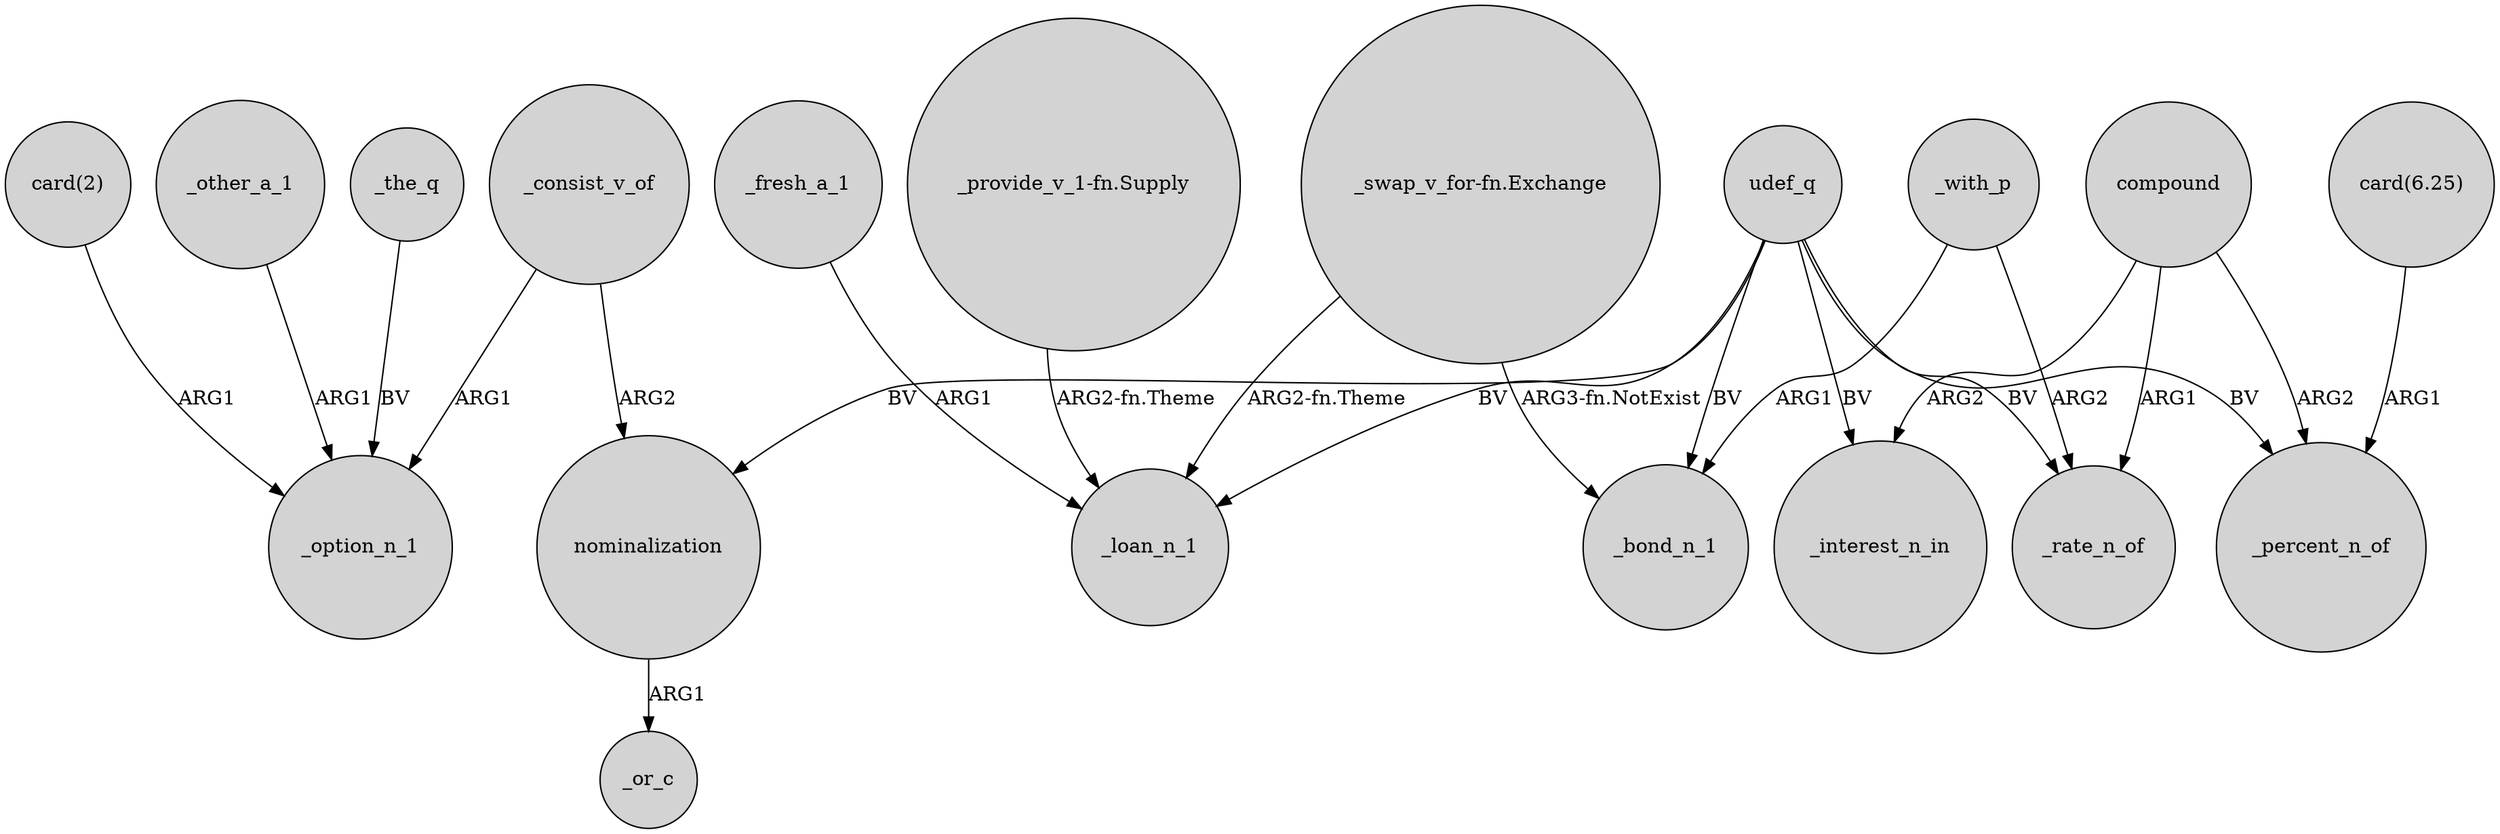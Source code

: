 digraph {
	node [shape=circle style=filled]
	_consist_v_of -> _option_n_1 [label=ARG1]
	_the_q -> _option_n_1 [label=BV]
	"_swap_v_for-fn.Exchange" -> _loan_n_1 [label="ARG2-fn.Theme"]
	compound -> _rate_n_of [label=ARG1]
	_with_p -> _bond_n_1 [label=ARG1]
	udef_q -> _rate_n_of [label=BV]
	"_provide_v_1-fn.Supply" -> _loan_n_1 [label="ARG2-fn.Theme"]
	udef_q -> _interest_n_in [label=BV]
	compound -> _percent_n_of [label=ARG2]
	compound -> _interest_n_in [label=ARG2]
	"card(2)" -> _option_n_1 [label=ARG1]
	udef_q -> _bond_n_1 [label=BV]
	_with_p -> _rate_n_of [label=ARG2]
	"_swap_v_for-fn.Exchange" -> _bond_n_1 [label="ARG3-fn.NotExist"]
	_other_a_1 -> _option_n_1 [label=ARG1]
	nominalization -> _or_c [label=ARG1]
	udef_q -> nominalization [label=BV]
	udef_q -> _percent_n_of [label=BV]
	_consist_v_of -> nominalization [label=ARG2]
	_fresh_a_1 -> _loan_n_1 [label=ARG1]
	"card(6.25)" -> _percent_n_of [label=ARG1]
	udef_q -> _loan_n_1 [label=BV]
}
